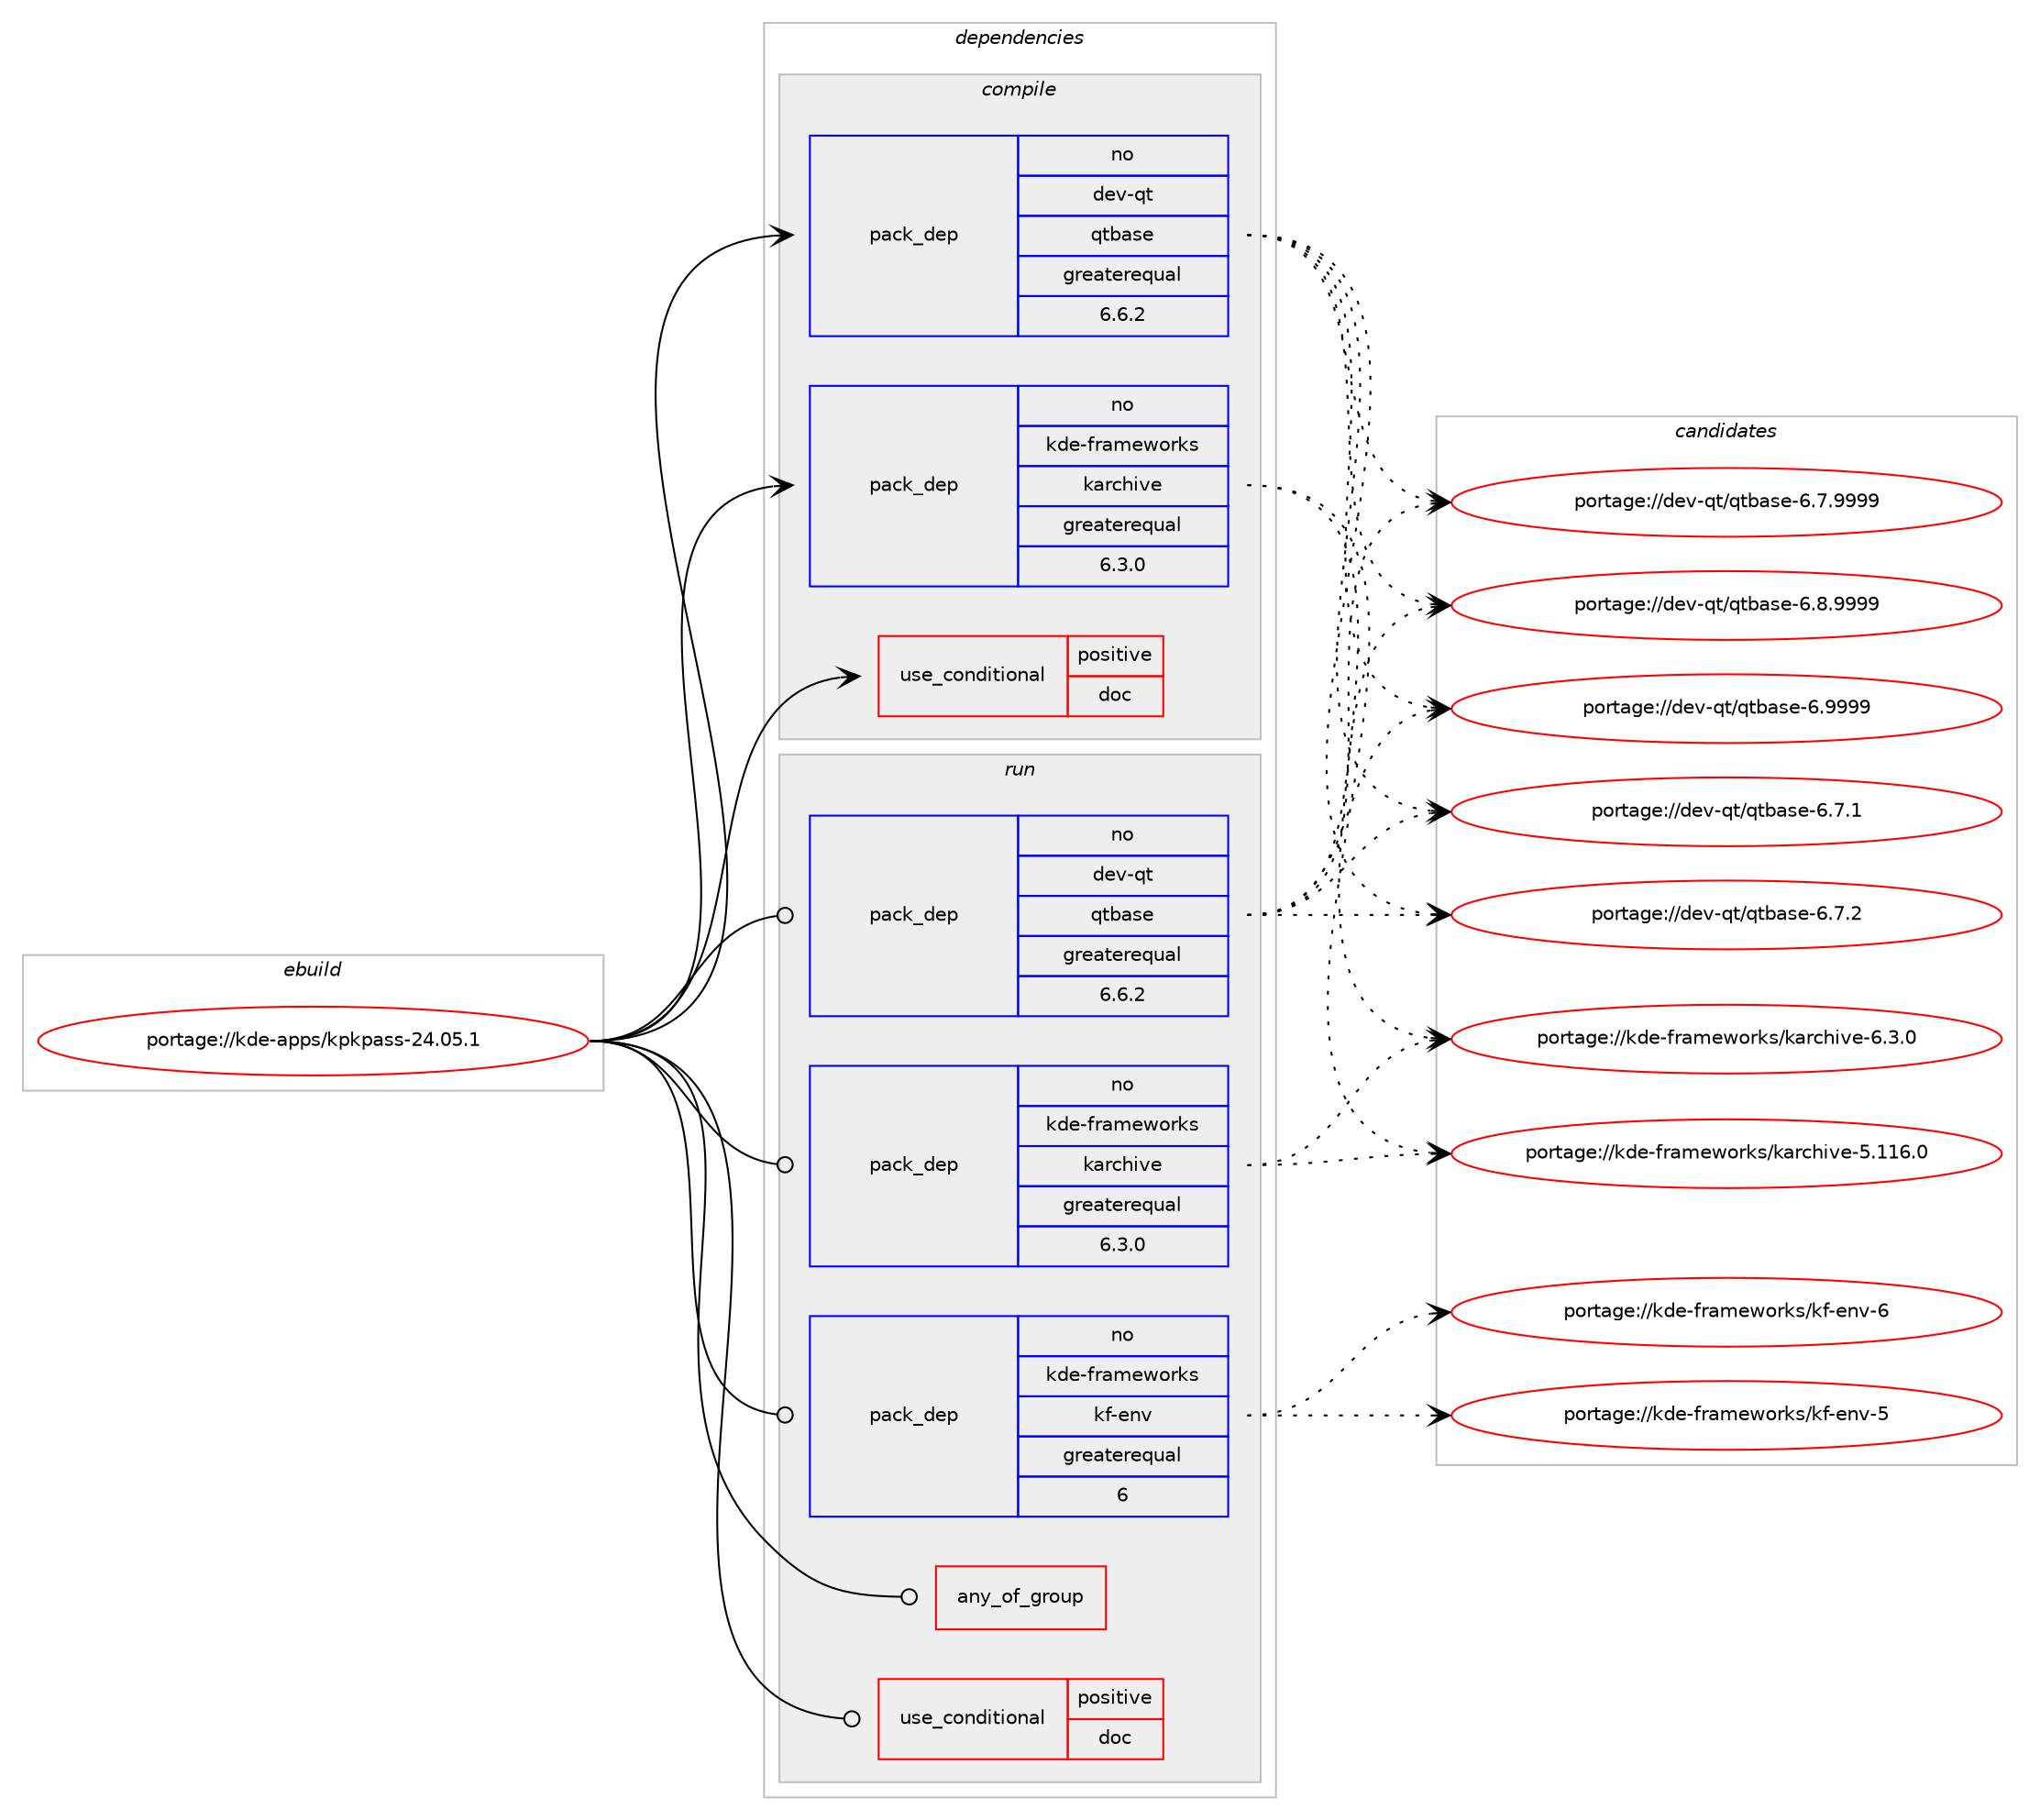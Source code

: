 digraph prolog {

# *************
# Graph options
# *************

newrank=true;
concentrate=true;
compound=true;
graph [rankdir=LR,fontname=Helvetica,fontsize=10,ranksep=1.5];#, ranksep=2.5, nodesep=0.2];
edge  [arrowhead=vee];
node  [fontname=Helvetica,fontsize=10];

# **********
# The ebuild
# **********

subgraph cluster_leftcol {
color=gray;
rank=same;
label=<<i>ebuild</i>>;
id [label="portage://kde-apps/kpkpass-24.05.1", color=red, width=4, href="../kde-apps/kpkpass-24.05.1.svg"];
}

# ****************
# The dependencies
# ****************

subgraph cluster_midcol {
color=gray;
label=<<i>dependencies</i>>;
subgraph cluster_compile {
fillcolor="#eeeeee";
style=filled;
label=<<i>compile</i>>;
subgraph cond65893 {
dependency131937 [label=<<TABLE BORDER="0" CELLBORDER="1" CELLSPACING="0" CELLPADDING="4"><TR><TD ROWSPAN="3" CELLPADDING="10">use_conditional</TD></TR><TR><TD>positive</TD></TR><TR><TD>doc</TD></TR></TABLE>>, shape=none, color=red];
# *** BEGIN UNKNOWN DEPENDENCY TYPE (TODO) ***
# dependency131937 -> package_dependency(portage://kde-apps/kpkpass-24.05.1,install,no,dev-qt,qt-docs,none,[,,],[slot(6)],[])
# *** END UNKNOWN DEPENDENCY TYPE (TODO) ***

}
id:e -> dependency131937:w [weight=20,style="solid",arrowhead="vee"];
subgraph pack64177 {
dependency131938 [label=<<TABLE BORDER="0" CELLBORDER="1" CELLSPACING="0" CELLPADDING="4" WIDTH="220"><TR><TD ROWSPAN="6" CELLPADDING="30">pack_dep</TD></TR><TR><TD WIDTH="110">no</TD></TR><TR><TD>dev-qt</TD></TR><TR><TD>qtbase</TD></TR><TR><TD>greaterequal</TD></TR><TR><TD>6.6.2</TD></TR></TABLE>>, shape=none, color=blue];
}
id:e -> dependency131938:w [weight=20,style="solid",arrowhead="vee"];
# *** BEGIN UNKNOWN DEPENDENCY TYPE (TODO) ***
# id -> package_dependency(portage://kde-apps/kpkpass-24.05.1,install,no,dev-qt,qtbase,none,[,,],[slot(6)],[])
# *** END UNKNOWN DEPENDENCY TYPE (TODO) ***

subgraph pack64178 {
dependency131939 [label=<<TABLE BORDER="0" CELLBORDER="1" CELLSPACING="0" CELLPADDING="4" WIDTH="220"><TR><TD ROWSPAN="6" CELLPADDING="30">pack_dep</TD></TR><TR><TD WIDTH="110">no</TD></TR><TR><TD>kde-frameworks</TD></TR><TR><TD>karchive</TD></TR><TR><TD>greaterequal</TD></TR><TR><TD>6.3.0</TD></TR></TABLE>>, shape=none, color=blue];
}
id:e -> dependency131939:w [weight=20,style="solid",arrowhead="vee"];
}
subgraph cluster_compileandrun {
fillcolor="#eeeeee";
style=filled;
label=<<i>compile and run</i>>;
}
subgraph cluster_run {
fillcolor="#eeeeee";
style=filled;
label=<<i>run</i>>;
subgraph any1715 {
dependency131940 [label=<<TABLE BORDER="0" CELLBORDER="1" CELLSPACING="0" CELLPADDING="4"><TR><TD CELLPADDING="10">any_of_group</TD></TR></TABLE>>, shape=none, color=red];# *** BEGIN UNKNOWN DEPENDENCY TYPE (TODO) ***
# dependency131940 -> package_dependency(portage://kde-apps/kpkpass-24.05.1,run,no,kde-frameworks,breeze-icons,none,[,,],any_different_slot,[])
# *** END UNKNOWN DEPENDENCY TYPE (TODO) ***

# *** BEGIN UNKNOWN DEPENDENCY TYPE (TODO) ***
# dependency131940 -> package_dependency(portage://kde-apps/kpkpass-24.05.1,run,no,kde-frameworks,oxygen-icons,none,[,,],any_different_slot,[])
# *** END UNKNOWN DEPENDENCY TYPE (TODO) ***

}
id:e -> dependency131940:w [weight=20,style="solid",arrowhead="odot"];
subgraph cond65894 {
dependency131941 [label=<<TABLE BORDER="0" CELLBORDER="1" CELLSPACING="0" CELLPADDING="4"><TR><TD ROWSPAN="3" CELLPADDING="10">use_conditional</TD></TR><TR><TD>positive</TD></TR><TR><TD>doc</TD></TR></TABLE>>, shape=none, color=red];
# *** BEGIN UNKNOWN DEPENDENCY TYPE (TODO) ***
# dependency131941 -> package_dependency(portage://kde-apps/kpkpass-24.05.1,run,no,dev-qt,qt-docs,none,[,,],[slot(6)],[])
# *** END UNKNOWN DEPENDENCY TYPE (TODO) ***

}
id:e -> dependency131941:w [weight=20,style="solid",arrowhead="odot"];
subgraph pack64179 {
dependency131942 [label=<<TABLE BORDER="0" CELLBORDER="1" CELLSPACING="0" CELLPADDING="4" WIDTH="220"><TR><TD ROWSPAN="6" CELLPADDING="30">pack_dep</TD></TR><TR><TD WIDTH="110">no</TD></TR><TR><TD>dev-qt</TD></TR><TR><TD>qtbase</TD></TR><TR><TD>greaterequal</TD></TR><TR><TD>6.6.2</TD></TR></TABLE>>, shape=none, color=blue];
}
id:e -> dependency131942:w [weight=20,style="solid",arrowhead="odot"];
# *** BEGIN UNKNOWN DEPENDENCY TYPE (TODO) ***
# id -> package_dependency(portage://kde-apps/kpkpass-24.05.1,run,no,dev-qt,qtbase,none,[,,],[slot(6)],[])
# *** END UNKNOWN DEPENDENCY TYPE (TODO) ***

subgraph pack64180 {
dependency131943 [label=<<TABLE BORDER="0" CELLBORDER="1" CELLSPACING="0" CELLPADDING="4" WIDTH="220"><TR><TD ROWSPAN="6" CELLPADDING="30">pack_dep</TD></TR><TR><TD WIDTH="110">no</TD></TR><TR><TD>kde-frameworks</TD></TR><TR><TD>karchive</TD></TR><TR><TD>greaterequal</TD></TR><TR><TD>6.3.0</TD></TR></TABLE>>, shape=none, color=blue];
}
id:e -> dependency131943:w [weight=20,style="solid",arrowhead="odot"];
subgraph pack64181 {
dependency131944 [label=<<TABLE BORDER="0" CELLBORDER="1" CELLSPACING="0" CELLPADDING="4" WIDTH="220"><TR><TD ROWSPAN="6" CELLPADDING="30">pack_dep</TD></TR><TR><TD WIDTH="110">no</TD></TR><TR><TD>kde-frameworks</TD></TR><TR><TD>kf-env</TD></TR><TR><TD>greaterequal</TD></TR><TR><TD>6</TD></TR></TABLE>>, shape=none, color=blue];
}
id:e -> dependency131944:w [weight=20,style="solid",arrowhead="odot"];
# *** BEGIN UNKNOWN DEPENDENCY TYPE (TODO) ***
# id -> package_dependency(portage://kde-apps/kpkpass-24.05.1,run,weak,kde-apps,kpkpass,none,[,,],[slot(5)],[])
# *** END UNKNOWN DEPENDENCY TYPE (TODO) ***

}
}

# **************
# The candidates
# **************

subgraph cluster_choices {
rank=same;
color=gray;
label=<<i>candidates</i>>;

subgraph choice64177 {
color=black;
nodesep=1;
choice10010111845113116471131169897115101455446554649 [label="portage://dev-qt/qtbase-6.7.1", color=red, width=4,href="../dev-qt/qtbase-6.7.1.svg"];
choice10010111845113116471131169897115101455446554650 [label="portage://dev-qt/qtbase-6.7.2", color=red, width=4,href="../dev-qt/qtbase-6.7.2.svg"];
choice10010111845113116471131169897115101455446554657575757 [label="portage://dev-qt/qtbase-6.7.9999", color=red, width=4,href="../dev-qt/qtbase-6.7.9999.svg"];
choice10010111845113116471131169897115101455446564657575757 [label="portage://dev-qt/qtbase-6.8.9999", color=red, width=4,href="../dev-qt/qtbase-6.8.9999.svg"];
choice1001011184511311647113116989711510145544657575757 [label="portage://dev-qt/qtbase-6.9999", color=red, width=4,href="../dev-qt/qtbase-6.9999.svg"];
dependency131938:e -> choice10010111845113116471131169897115101455446554649:w [style=dotted,weight="100"];
dependency131938:e -> choice10010111845113116471131169897115101455446554650:w [style=dotted,weight="100"];
dependency131938:e -> choice10010111845113116471131169897115101455446554657575757:w [style=dotted,weight="100"];
dependency131938:e -> choice10010111845113116471131169897115101455446564657575757:w [style=dotted,weight="100"];
dependency131938:e -> choice1001011184511311647113116989711510145544657575757:w [style=dotted,weight="100"];
}
subgraph choice64178 {
color=black;
nodesep=1;
choice10710010145102114971091011191111141071154710797114991041051181014553464949544648 [label="portage://kde-frameworks/karchive-5.116.0", color=red, width=4,href="../kde-frameworks/karchive-5.116.0.svg"];
choice1071001014510211497109101119111114107115471079711499104105118101455446514648 [label="portage://kde-frameworks/karchive-6.3.0", color=red, width=4,href="../kde-frameworks/karchive-6.3.0.svg"];
dependency131939:e -> choice10710010145102114971091011191111141071154710797114991041051181014553464949544648:w [style=dotted,weight="100"];
dependency131939:e -> choice1071001014510211497109101119111114107115471079711499104105118101455446514648:w [style=dotted,weight="100"];
}
subgraph choice64179 {
color=black;
nodesep=1;
choice10010111845113116471131169897115101455446554649 [label="portage://dev-qt/qtbase-6.7.1", color=red, width=4,href="../dev-qt/qtbase-6.7.1.svg"];
choice10010111845113116471131169897115101455446554650 [label="portage://dev-qt/qtbase-6.7.2", color=red, width=4,href="../dev-qt/qtbase-6.7.2.svg"];
choice10010111845113116471131169897115101455446554657575757 [label="portage://dev-qt/qtbase-6.7.9999", color=red, width=4,href="../dev-qt/qtbase-6.7.9999.svg"];
choice10010111845113116471131169897115101455446564657575757 [label="portage://dev-qt/qtbase-6.8.9999", color=red, width=4,href="../dev-qt/qtbase-6.8.9999.svg"];
choice1001011184511311647113116989711510145544657575757 [label="portage://dev-qt/qtbase-6.9999", color=red, width=4,href="../dev-qt/qtbase-6.9999.svg"];
dependency131942:e -> choice10010111845113116471131169897115101455446554649:w [style=dotted,weight="100"];
dependency131942:e -> choice10010111845113116471131169897115101455446554650:w [style=dotted,weight="100"];
dependency131942:e -> choice10010111845113116471131169897115101455446554657575757:w [style=dotted,weight="100"];
dependency131942:e -> choice10010111845113116471131169897115101455446564657575757:w [style=dotted,weight="100"];
dependency131942:e -> choice1001011184511311647113116989711510145544657575757:w [style=dotted,weight="100"];
}
subgraph choice64180 {
color=black;
nodesep=1;
choice10710010145102114971091011191111141071154710797114991041051181014553464949544648 [label="portage://kde-frameworks/karchive-5.116.0", color=red, width=4,href="../kde-frameworks/karchive-5.116.0.svg"];
choice1071001014510211497109101119111114107115471079711499104105118101455446514648 [label="portage://kde-frameworks/karchive-6.3.0", color=red, width=4,href="../kde-frameworks/karchive-6.3.0.svg"];
dependency131943:e -> choice10710010145102114971091011191111141071154710797114991041051181014553464949544648:w [style=dotted,weight="100"];
dependency131943:e -> choice1071001014510211497109101119111114107115471079711499104105118101455446514648:w [style=dotted,weight="100"];
}
subgraph choice64181 {
color=black;
nodesep=1;
choice107100101451021149710910111911111410711547107102451011101184553 [label="portage://kde-frameworks/kf-env-5", color=red, width=4,href="../kde-frameworks/kf-env-5.svg"];
choice107100101451021149710910111911111410711547107102451011101184554 [label="portage://kde-frameworks/kf-env-6", color=red, width=4,href="../kde-frameworks/kf-env-6.svg"];
dependency131944:e -> choice107100101451021149710910111911111410711547107102451011101184553:w [style=dotted,weight="100"];
dependency131944:e -> choice107100101451021149710910111911111410711547107102451011101184554:w [style=dotted,weight="100"];
}
}

}
